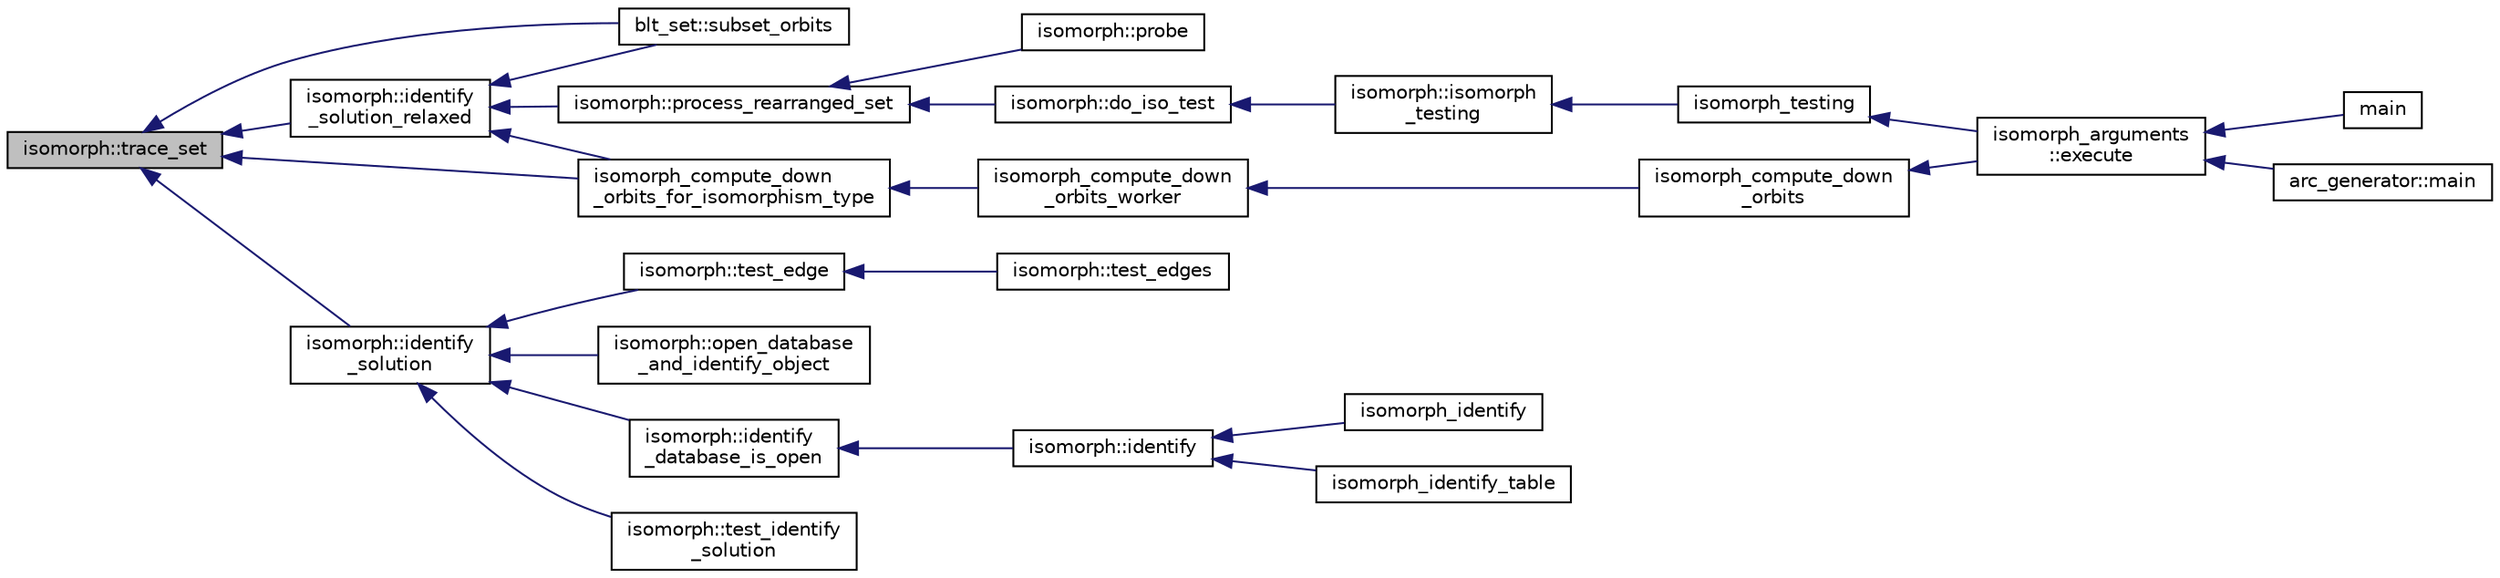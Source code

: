 digraph "isomorph::trace_set"
{
  edge [fontname="Helvetica",fontsize="10",labelfontname="Helvetica",labelfontsize="10"];
  node [fontname="Helvetica",fontsize="10",shape=record];
  rankdir="LR";
  Node15296 [label="isomorph::trace_set",height=0.2,width=0.4,color="black", fillcolor="grey75", style="filled", fontcolor="black"];
  Node15296 -> Node15297 [dir="back",color="midnightblue",fontsize="10",style="solid",fontname="Helvetica"];
  Node15297 [label="blt_set::subset_orbits",height=0.2,width=0.4,color="black", fillcolor="white", style="filled",URL="$d1/d3d/classblt__set.html#af8f79fc4346244acfa0e2c2d23c36993"];
  Node15296 -> Node15298 [dir="back",color="midnightblue",fontsize="10",style="solid",fontname="Helvetica"];
  Node15298 [label="isomorph_compute_down\l_orbits_for_isomorphism_type",height=0.2,width=0.4,color="black", fillcolor="white", style="filled",URL="$d4/d7e/isomorph__global_8_c.html#a13519b3a5d3b5ceb26b4bec6736b0086"];
  Node15298 -> Node15299 [dir="back",color="midnightblue",fontsize="10",style="solid",fontname="Helvetica"];
  Node15299 [label="isomorph_compute_down\l_orbits_worker",height=0.2,width=0.4,color="black", fillcolor="white", style="filled",URL="$d4/d7e/isomorph__global_8_c.html#a4edf4a833ce5638a3d58cfae1c702b37"];
  Node15299 -> Node15300 [dir="back",color="midnightblue",fontsize="10",style="solid",fontname="Helvetica"];
  Node15300 [label="isomorph_compute_down\l_orbits",height=0.2,width=0.4,color="black", fillcolor="white", style="filled",URL="$d4/d7e/isomorph__global_8_c.html#a3613cea19158edd30958c4edecd97d53"];
  Node15300 -> Node15301 [dir="back",color="midnightblue",fontsize="10",style="solid",fontname="Helvetica"];
  Node15301 [label="isomorph_arguments\l::execute",height=0.2,width=0.4,color="black", fillcolor="white", style="filled",URL="$d5/de4/classisomorph__arguments.html#aa85e472d14906abdd5672dc66027583e"];
  Node15301 -> Node15302 [dir="back",color="midnightblue",fontsize="10",style="solid",fontname="Helvetica"];
  Node15302 [label="main",height=0.2,width=0.4,color="black", fillcolor="white", style="filled",URL="$d1/d5e/blt__main_8_c.html#a217dbf8b442f20279ea00b898af96f52"];
  Node15301 -> Node15303 [dir="back",color="midnightblue",fontsize="10",style="solid",fontname="Helvetica"];
  Node15303 [label="arc_generator::main",height=0.2,width=0.4,color="black", fillcolor="white", style="filled",URL="$d4/d21/classarc__generator.html#ad80140b51b165dad1fe6ab232be7829a"];
  Node15296 -> Node15304 [dir="back",color="midnightblue",fontsize="10",style="solid",fontname="Helvetica"];
  Node15304 [label="isomorph::identify\l_solution_relaxed",height=0.2,width=0.4,color="black", fillcolor="white", style="filled",URL="$d3/d5f/classisomorph.html#a8c36c61c16700d8e570f71f84a4aabc6"];
  Node15304 -> Node15297 [dir="back",color="midnightblue",fontsize="10",style="solid",fontname="Helvetica"];
  Node15304 -> Node15298 [dir="back",color="midnightblue",fontsize="10",style="solid",fontname="Helvetica"];
  Node15304 -> Node15305 [dir="back",color="midnightblue",fontsize="10",style="solid",fontname="Helvetica"];
  Node15305 [label="isomorph::process_rearranged_set",height=0.2,width=0.4,color="black", fillcolor="white", style="filled",URL="$d3/d5f/classisomorph.html#a7767fd5f1da6dfd7f93810be99ba4ab6"];
  Node15305 -> Node15306 [dir="back",color="midnightblue",fontsize="10",style="solid",fontname="Helvetica"];
  Node15306 [label="isomorph::probe",height=0.2,width=0.4,color="black", fillcolor="white", style="filled",URL="$d3/d5f/classisomorph.html#a9cb6fed7b6ac639d886b117a1f454441"];
  Node15305 -> Node15307 [dir="back",color="midnightblue",fontsize="10",style="solid",fontname="Helvetica"];
  Node15307 [label="isomorph::do_iso_test",height=0.2,width=0.4,color="black", fillcolor="white", style="filled",URL="$d3/d5f/classisomorph.html#a51fc3bf5cc3a99282a489b2df37ee24e"];
  Node15307 -> Node15308 [dir="back",color="midnightblue",fontsize="10",style="solid",fontname="Helvetica"];
  Node15308 [label="isomorph::isomorph\l_testing",height=0.2,width=0.4,color="black", fillcolor="white", style="filled",URL="$d3/d5f/classisomorph.html#ad7945ec94ba0ba16953482edfaa4da6e"];
  Node15308 -> Node15309 [dir="back",color="midnightblue",fontsize="10",style="solid",fontname="Helvetica"];
  Node15309 [label="isomorph_testing",height=0.2,width=0.4,color="black", fillcolor="white", style="filled",URL="$d4/d7e/isomorph__global_8_c.html#a5a73cbe9f89c4727f086482ee2d238f9"];
  Node15309 -> Node15301 [dir="back",color="midnightblue",fontsize="10",style="solid",fontname="Helvetica"];
  Node15296 -> Node15310 [dir="back",color="midnightblue",fontsize="10",style="solid",fontname="Helvetica"];
  Node15310 [label="isomorph::identify\l_solution",height=0.2,width=0.4,color="black", fillcolor="white", style="filled",URL="$d3/d5f/classisomorph.html#abc63d2e561a6209e32c47d8486c9a67e"];
  Node15310 -> Node15311 [dir="back",color="midnightblue",fontsize="10",style="solid",fontname="Helvetica"];
  Node15311 [label="isomorph::test_identify\l_solution",height=0.2,width=0.4,color="black", fillcolor="white", style="filled",URL="$d3/d5f/classisomorph.html#aa2c95f309e3283179e87bbbd83bfdc7d"];
  Node15310 -> Node15312 [dir="back",color="midnightblue",fontsize="10",style="solid",fontname="Helvetica"];
  Node15312 [label="isomorph::test_edge",height=0.2,width=0.4,color="black", fillcolor="white", style="filled",URL="$d3/d5f/classisomorph.html#a591165fa287477b480f5b7081198ba46"];
  Node15312 -> Node15313 [dir="back",color="midnightblue",fontsize="10",style="solid",fontname="Helvetica"];
  Node15313 [label="isomorph::test_edges",height=0.2,width=0.4,color="black", fillcolor="white", style="filled",URL="$d3/d5f/classisomorph.html#ad23507927d8f7698073475d12b2a85bc"];
  Node15310 -> Node15314 [dir="back",color="midnightblue",fontsize="10",style="solid",fontname="Helvetica"];
  Node15314 [label="isomorph::open_database\l_and_identify_object",height=0.2,width=0.4,color="black", fillcolor="white", style="filled",URL="$d3/d5f/classisomorph.html#aa4e387f26f609fc9379d2e01f6cc27d0"];
  Node15310 -> Node15315 [dir="back",color="midnightblue",fontsize="10",style="solid",fontname="Helvetica"];
  Node15315 [label="isomorph::identify\l_database_is_open",height=0.2,width=0.4,color="black", fillcolor="white", style="filled",URL="$d3/d5f/classisomorph.html#a4a5d04d07ac8c2a994fa174f156dea73"];
  Node15315 -> Node15316 [dir="back",color="midnightblue",fontsize="10",style="solid",fontname="Helvetica"];
  Node15316 [label="isomorph::identify",height=0.2,width=0.4,color="black", fillcolor="white", style="filled",URL="$d3/d5f/classisomorph.html#a78ecf843b9f6ca1cfd666e222edd90ae"];
  Node15316 -> Node15317 [dir="back",color="midnightblue",fontsize="10",style="solid",fontname="Helvetica"];
  Node15317 [label="isomorph_identify",height=0.2,width=0.4,color="black", fillcolor="white", style="filled",URL="$d4/d7e/isomorph__global_8_c.html#aa0fe57c73d5668eee10a6022ada7f6a3"];
  Node15316 -> Node15318 [dir="back",color="midnightblue",fontsize="10",style="solid",fontname="Helvetica"];
  Node15318 [label="isomorph_identify_table",height=0.2,width=0.4,color="black", fillcolor="white", style="filled",URL="$d4/d7e/isomorph__global_8_c.html#a9fd19ea945561cf2a6bb5c72dd4b1cb2"];
}
